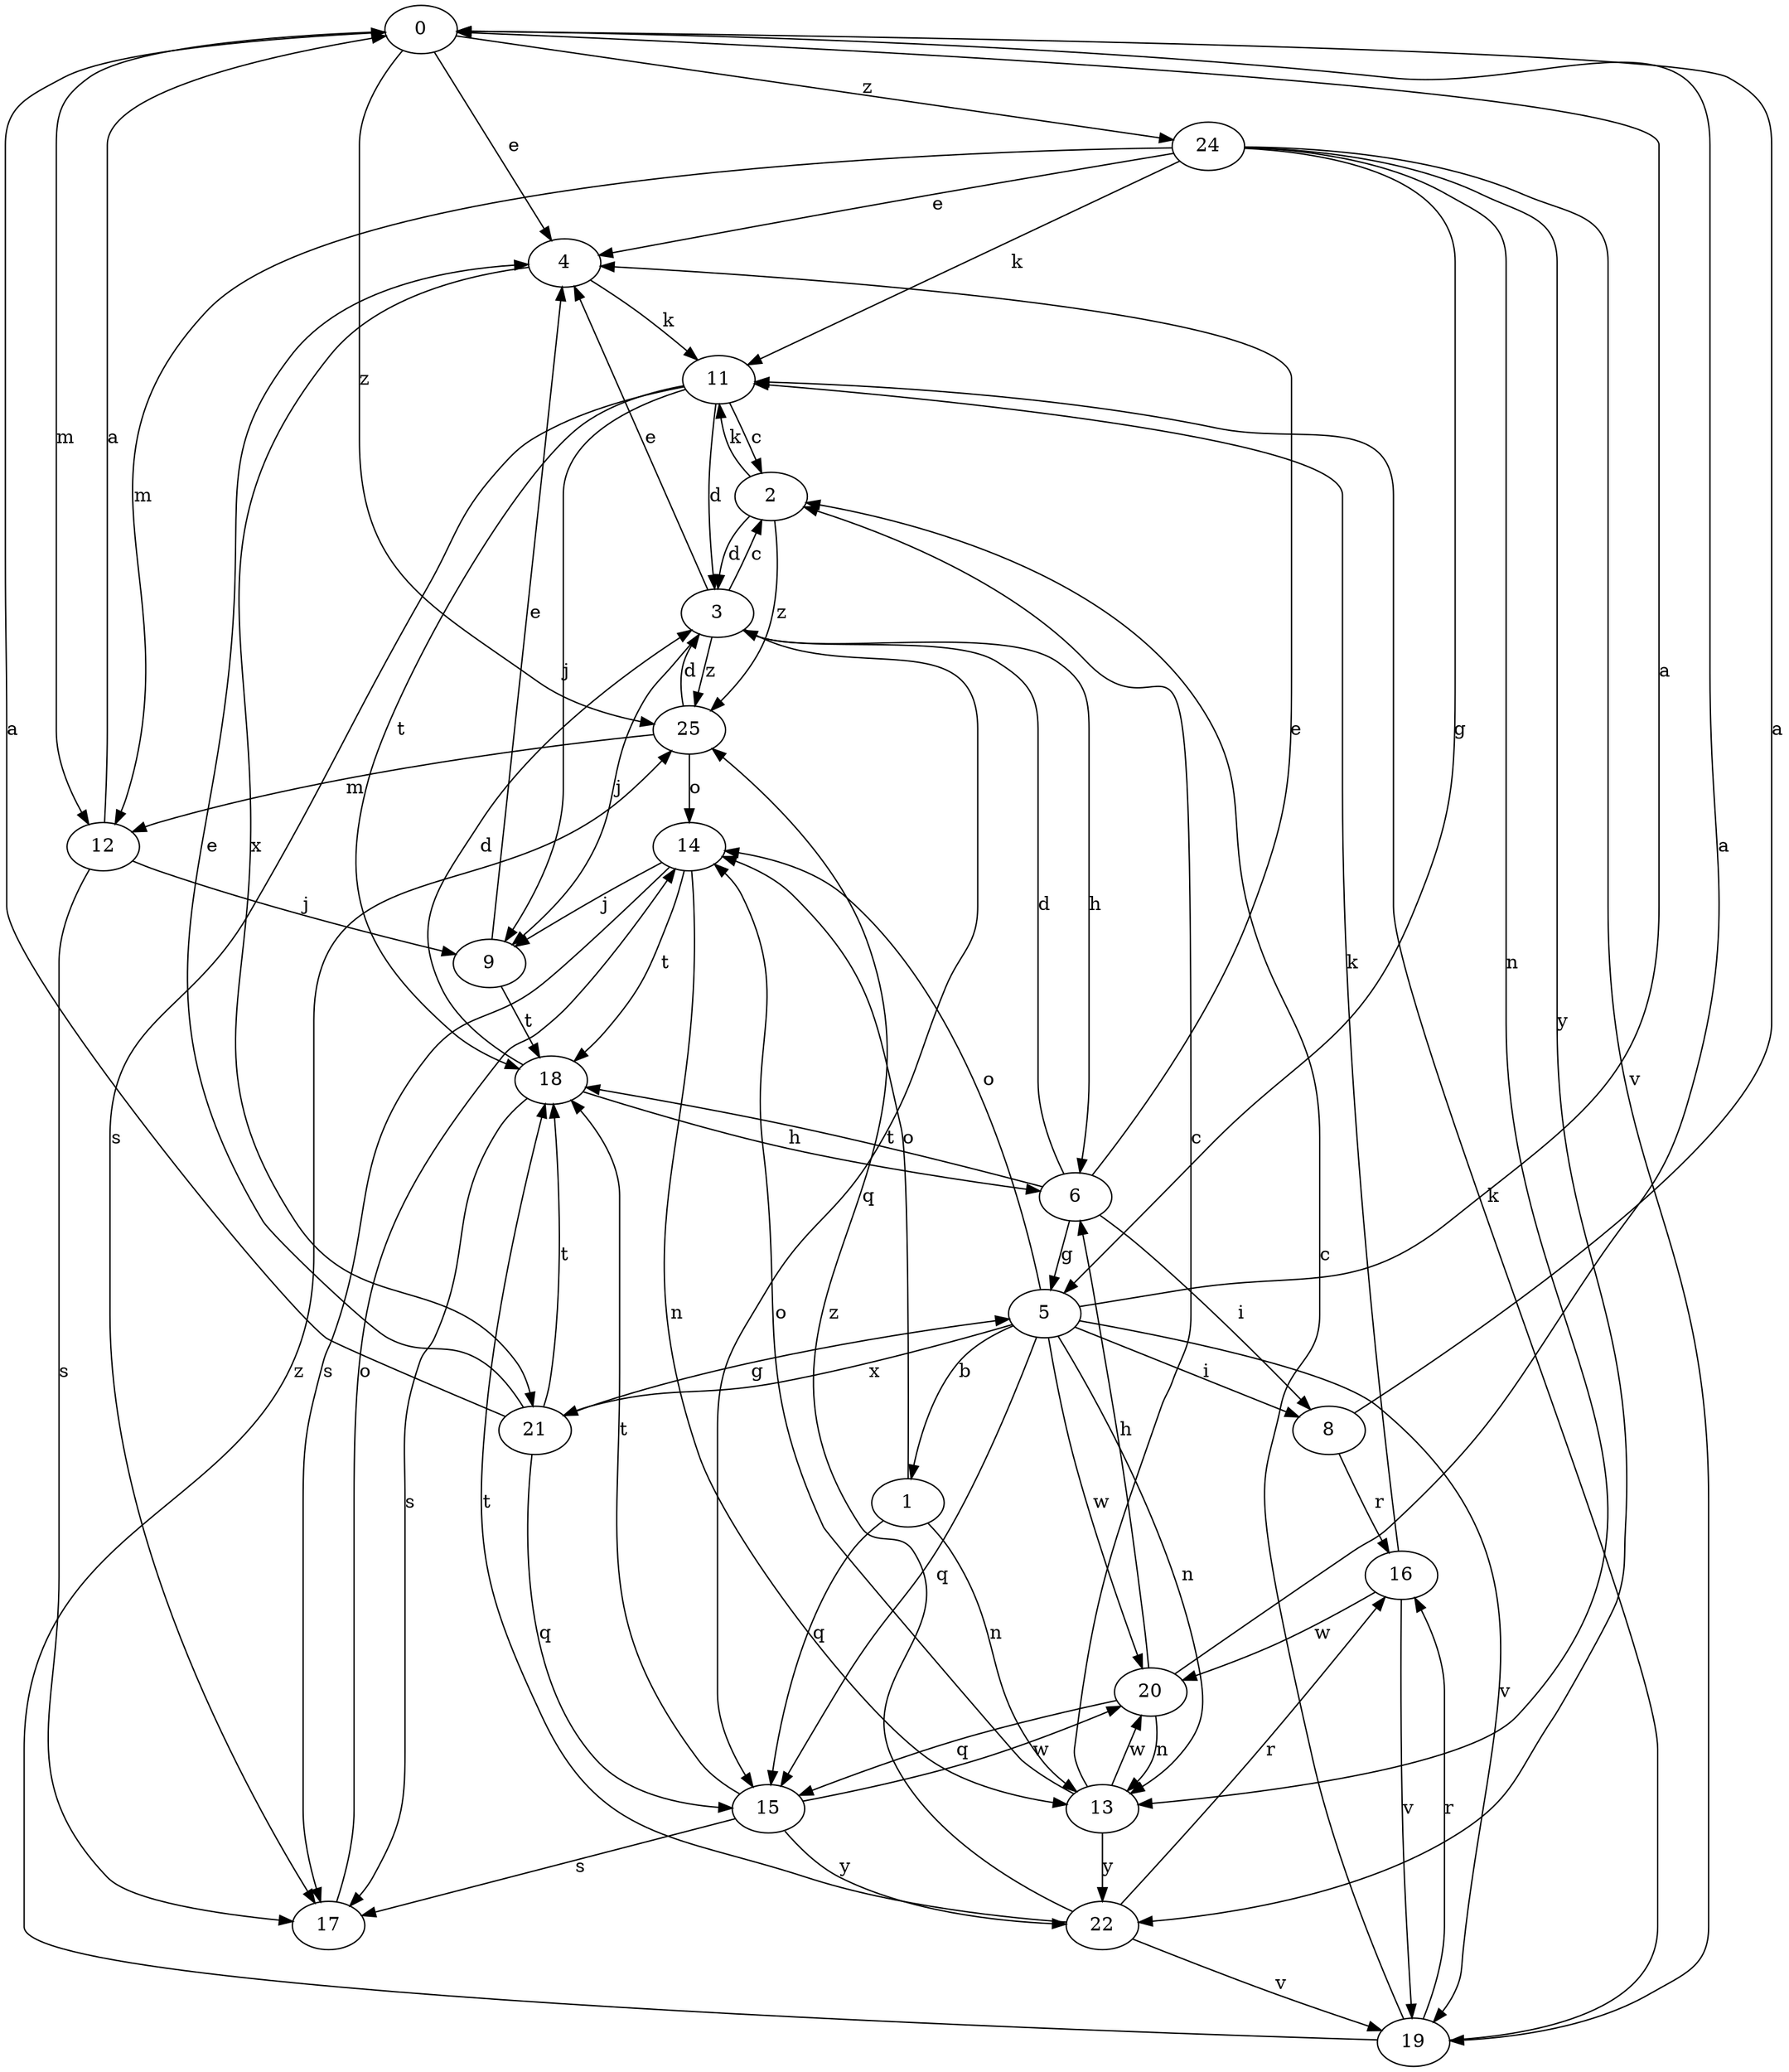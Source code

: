 strict digraph  {
0;
1;
2;
3;
4;
5;
6;
8;
9;
11;
12;
13;
14;
15;
16;
17;
18;
19;
20;
21;
22;
24;
25;
0 -> 4  [label=e];
0 -> 12  [label=m];
0 -> 24  [label=z];
0 -> 25  [label=z];
1 -> 13  [label=n];
1 -> 14  [label=o];
1 -> 15  [label=q];
2 -> 3  [label=d];
2 -> 11  [label=k];
2 -> 25  [label=z];
3 -> 2  [label=c];
3 -> 4  [label=e];
3 -> 6  [label=h];
3 -> 9  [label=j];
3 -> 15  [label=q];
3 -> 25  [label=z];
4 -> 11  [label=k];
4 -> 21  [label=x];
5 -> 0  [label=a];
5 -> 1  [label=b];
5 -> 8  [label=i];
5 -> 13  [label=n];
5 -> 14  [label=o];
5 -> 15  [label=q];
5 -> 19  [label=v];
5 -> 20  [label=w];
5 -> 21  [label=x];
6 -> 3  [label=d];
6 -> 4  [label=e];
6 -> 5  [label=g];
6 -> 8  [label=i];
6 -> 18  [label=t];
8 -> 0  [label=a];
8 -> 16  [label=r];
9 -> 4  [label=e];
9 -> 18  [label=t];
11 -> 2  [label=c];
11 -> 3  [label=d];
11 -> 9  [label=j];
11 -> 17  [label=s];
11 -> 18  [label=t];
12 -> 0  [label=a];
12 -> 9  [label=j];
12 -> 17  [label=s];
13 -> 2  [label=c];
13 -> 14  [label=o];
13 -> 20  [label=w];
13 -> 22  [label=y];
14 -> 9  [label=j];
14 -> 13  [label=n];
14 -> 17  [label=s];
14 -> 18  [label=t];
15 -> 17  [label=s];
15 -> 18  [label=t];
15 -> 20  [label=w];
15 -> 22  [label=y];
16 -> 11  [label=k];
16 -> 19  [label=v];
16 -> 20  [label=w];
17 -> 14  [label=o];
18 -> 3  [label=d];
18 -> 6  [label=h];
18 -> 17  [label=s];
19 -> 2  [label=c];
19 -> 11  [label=k];
19 -> 16  [label=r];
19 -> 25  [label=z];
20 -> 0  [label=a];
20 -> 6  [label=h];
20 -> 13  [label=n];
20 -> 15  [label=q];
21 -> 0  [label=a];
21 -> 4  [label=e];
21 -> 5  [label=g];
21 -> 15  [label=q];
21 -> 18  [label=t];
22 -> 16  [label=r];
22 -> 18  [label=t];
22 -> 19  [label=v];
22 -> 25  [label=z];
24 -> 4  [label=e];
24 -> 5  [label=g];
24 -> 11  [label=k];
24 -> 12  [label=m];
24 -> 13  [label=n];
24 -> 19  [label=v];
24 -> 22  [label=y];
25 -> 3  [label=d];
25 -> 12  [label=m];
25 -> 14  [label=o];
}
